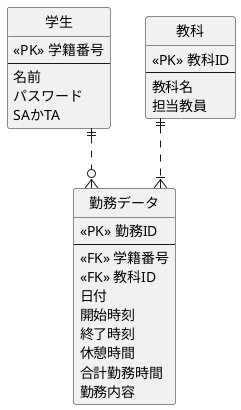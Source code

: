 @startuml DB
hide circle
skinparam Linetype ortho

entity "学生" as t1 {
  <<PK>> 学籍番号
  --
  名前
  パスワード
  SAかTA
}

entity "教科" as t2 {
  <<PK>> 教科ID
  --
  教科名
  担当教員
}

entity "勤務データ" as t3 {
  <<PK>> 勤務ID
  --
  <<FK>> 学籍番号
  <<FK>> 教科ID
  日付
  開始時刻
  終了時刻
  休憩時間
  合計勤務時間
  勤務内容
}


t1 ||..o{ t3
t2 ||..|{ t3


@enduml